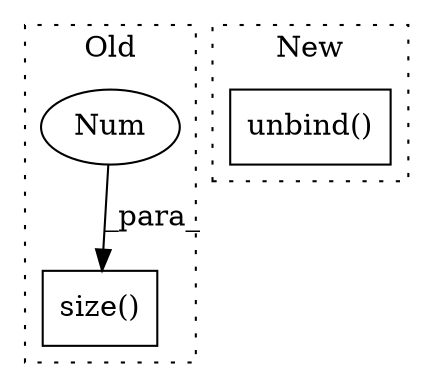 digraph G {
subgraph cluster0 {
1 [label="size()" a="75" s="11094,11106" l="11,1" shape="box"];
3 [label="Num" a="76" s="11105" l="1" shape="ellipse"];
label = "Old";
style="dotted";
}
subgraph cluster1 {
2 [label="unbind()" a="75" s="6246,6264" l="13,28" shape="box"];
label = "New";
style="dotted";
}
3 -> 1 [label="_para_"];
}
